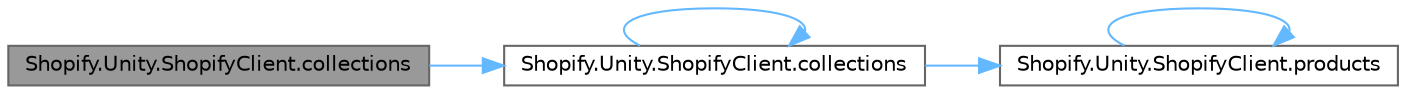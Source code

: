 digraph "Shopify.Unity.ShopifyClient.collections"
{
 // LATEX_PDF_SIZE
  bgcolor="transparent";
  edge [fontname=Helvetica,fontsize=10,labelfontname=Helvetica,labelfontsize=10];
  node [fontname=Helvetica,fontsize=10,shape=box,height=0.2,width=0.4];
  rankdir="LR";
  Node1 [id="Node000001",label="Shopify.Unity.ShopifyClient.collections",height=0.2,width=0.4,color="gray40", fillcolor="grey60", style="filled", fontcolor="black",tooltip="Generates a query to receive selected collections from a Shopify store. The generated query will quer..."];
  Node1 -> Node2 [id="edge5_Node000001_Node000002",color="steelblue1",style="solid",tooltip=" "];
  Node2 [id="Node000002",label="Shopify.Unity.ShopifyClient.collections",height=0.2,width=0.4,color="grey40", fillcolor="white", style="filled",URL="$class_shopify_1_1_unity_1_1_shopify_client.html#a1941463abfeb8bed64f1d2d01c918528",tooltip="Generates a query to receive a page of collections from a Shopify store. The generated query will que..."];
  Node2 -> Node2 [id="edge6_Node000002_Node000002",color="steelblue1",style="solid",tooltip=" "];
  Node2 -> Node3 [id="edge7_Node000002_Node000003",color="steelblue1",style="solid",tooltip=" "];
  Node3 [id="Node000003",label="Shopify.Unity.ShopifyClient.products",height=0.2,width=0.4,color="grey40", fillcolor="white", style="filled",URL="$class_shopify_1_1_unity_1_1_shopify_client.html#a63210b6ad49e4ecc0bb706e984891fd6",tooltip="Generates a query to receive one page of products from a Shopify store. The generated query will quer..."];
  Node3 -> Node3 [id="edge8_Node000003_Node000003",color="steelblue1",style="solid",tooltip=" "];
}
